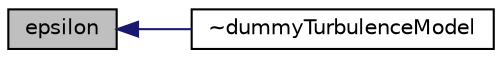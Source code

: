 digraph "epsilon"
{
  bgcolor="transparent";
  edge [fontname="Helvetica",fontsize="10",labelfontname="Helvetica",labelfontsize="10"];
  node [fontname="Helvetica",fontsize="10",shape=record];
  rankdir="LR";
  Node27 [label="epsilon",height=0.2,width=0.4,color="black", fillcolor="grey75", style="filled", fontcolor="black"];
  Node27 -> Node28 [dir="back",color="midnightblue",fontsize="10",style="solid",fontname="Helvetica"];
  Node28 [label="~dummyTurbulenceModel",height=0.2,width=0.4,color="black",URL="$classFoam_1_1RASModels_1_1dummyTurbulenceModel.html#a0dcaf8f6f1275ead8da14bcb9d6170be"];
}
